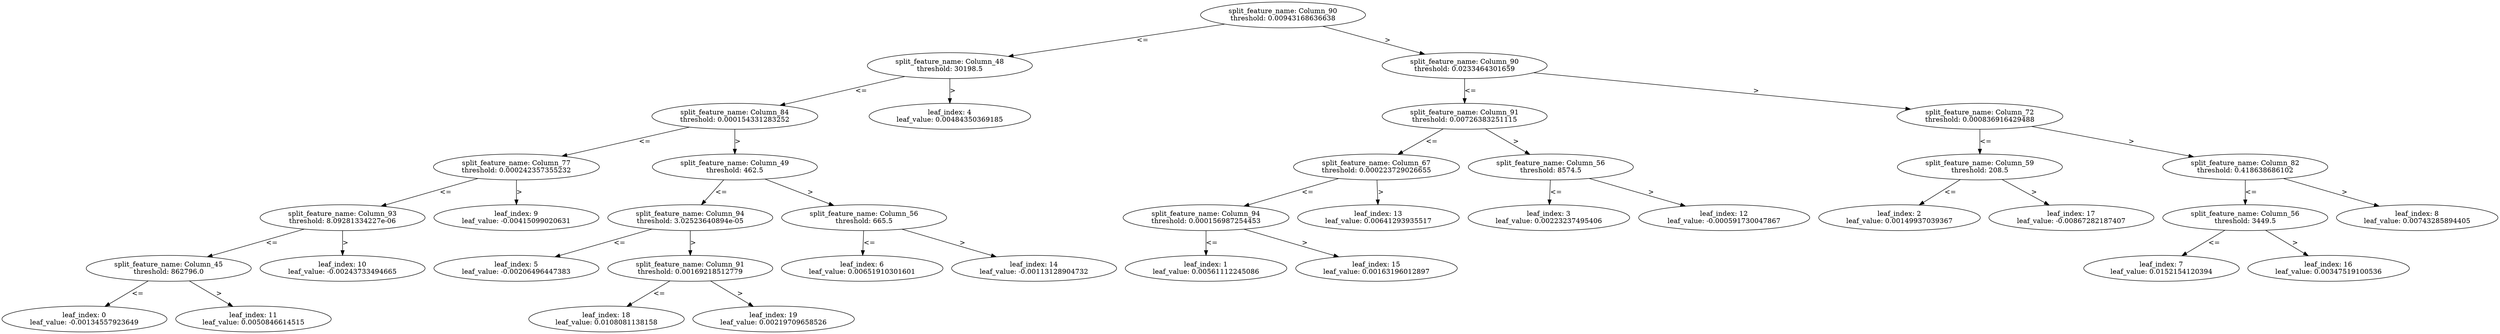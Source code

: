 digraph Tree51 {
	split0 [label="split_feature_name: Column_90\nthreshold: 0.00943168636638"]
	split3 [label="split_feature_name: Column_48\nthreshold: 30198.5"]
	split4 [label="split_feature_name: Column_84\nthreshold: 0.000154331283252"]
	split8 [label="split_feature_name: Column_77\nthreshold: 0.000242357355232"]
	split9 [label="split_feature_name: Column_93\nthreshold: 8.09281334227e-06"]
	split10 [label="split_feature_name: Column_45\nthreshold: 862796.0"]
	leaf0 [label="leaf_index: 0\nleaf_value: -0.00134557923649"]
	split10 -> leaf0 [label="<="]
	leaf11 [label="leaf_index: 11\nleaf_value: 0.0050846614515"]
	split10 -> leaf11 [label=">"]
	split9 -> split10 [label="<="]
	leaf10 [label="leaf_index: 10\nleaf_value: -0.00243733494665"]
	split9 -> leaf10 [label=">"]
	split8 -> split9 [label="<="]
	leaf9 [label="leaf_index: 9\nleaf_value: -0.00415099020631"]
	split8 -> leaf9 [label=">"]
	split4 -> split8 [label="<="]
	split5 [label="split_feature_name: Column_49\nthreshold: 462.5"]
	split17 [label="split_feature_name: Column_94\nthreshold: 3.02523640894e-05"]
	leaf5 [label="leaf_index: 5\nleaf_value: -0.00206496447383"]
	split17 -> leaf5 [label="<="]
	split18 [label="split_feature_name: Column_91\nthreshold: 0.00169218512779"]
	leaf18 [label="leaf_index: 18\nleaf_value: 0.0108081138158"]
	split18 -> leaf18 [label="<="]
	leaf19 [label="leaf_index: 19\nleaf_value: 0.00219709658526"]
	split18 -> leaf19 [label=">"]
	split17 -> split18 [label=">"]
	split5 -> split17 [label="<="]
	split13 [label="split_feature_name: Column_56\nthreshold: 665.5"]
	leaf6 [label="leaf_index: 6\nleaf_value: 0.00651910301601"]
	split13 -> leaf6 [label="<="]
	leaf14 [label="leaf_index: 14\nleaf_value: -0.00113128904732"]
	split13 -> leaf14 [label=">"]
	split5 -> split13 [label=">"]
	split4 -> split5 [label=">"]
	split3 -> split4 [label="<="]
	leaf4 [label="leaf_index: 4\nleaf_value: 0.00484350369185"]
	split3 -> leaf4 [label=">"]
	split0 -> split3 [label="<="]
	split1 [label="split_feature_name: Column_90\nthreshold: 0.0233464301659"]
	split2 [label="split_feature_name: Column_91\nthreshold: 0.00726383251115"]
	split12 [label="split_feature_name: Column_67\nthreshold: 0.000223729026655"]
	split14 [label="split_feature_name: Column_94\nthreshold: 0.000156987254453"]
	leaf1 [label="leaf_index: 1\nleaf_value: 0.00561112245086"]
	split14 -> leaf1 [label="<="]
	leaf15 [label="leaf_index: 15\nleaf_value: 0.00163196012897"]
	split14 -> leaf15 [label=">"]
	split12 -> split14 [label="<="]
	leaf13 [label="leaf_index: 13\nleaf_value: 0.00641293935517"]
	split12 -> leaf13 [label=">"]
	split2 -> split12 [label="<="]
	split11 [label="split_feature_name: Column_56\nthreshold: 8574.5"]
	leaf3 [label="leaf_index: 3\nleaf_value: 0.00223237495406"]
	split11 -> leaf3 [label="<="]
	leaf12 [label="leaf_index: 12\nleaf_value: -0.000591730047867"]
	split11 -> leaf12 [label=">"]
	split2 -> split11 [label=">"]
	split1 -> split2 [label="<="]
	split6 [label="split_feature_name: Column_72\nthreshold: 0.000836916429488"]
	split16 [label="split_feature_name: Column_59\nthreshold: 208.5"]
	leaf2 [label="leaf_index: 2\nleaf_value: 0.00149937039367"]
	split16 -> leaf2 [label="<="]
	leaf17 [label="leaf_index: 17\nleaf_value: -0.00867282187407"]
	split16 -> leaf17 [label=">"]
	split6 -> split16 [label="<="]
	split7 [label="split_feature_name: Column_82\nthreshold: 0.418638686102"]
	split15 [label="split_feature_name: Column_56\nthreshold: 3449.5"]
	leaf7 [label="leaf_index: 7\nleaf_value: 0.0152154120394"]
	split15 -> leaf7 [label="<="]
	leaf16 [label="leaf_index: 16\nleaf_value: 0.00347519100536"]
	split15 -> leaf16 [label=">"]
	split7 -> split15 [label="<="]
	leaf8 [label="leaf_index: 8\nleaf_value: 0.00743285894405"]
	split7 -> leaf8 [label=">"]
	split6 -> split7 [label=">"]
	split1 -> split6 [label=">"]
	split0 -> split1 [label=">"]
}
